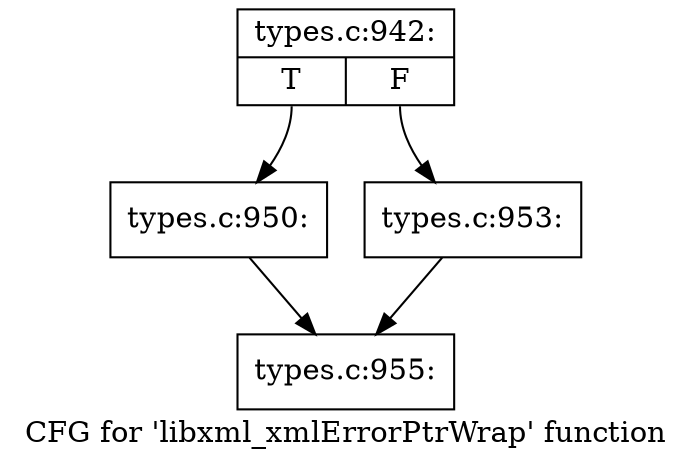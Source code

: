 digraph "CFG for 'libxml_xmlErrorPtrWrap' function" {
	label="CFG for 'libxml_xmlErrorPtrWrap' function";

	Node0x55aa7cfadf80 [shape=record,label="{types.c:942:|{<s0>T|<s1>F}}"];
	Node0x55aa7cfadf80:s0 -> Node0x55aa7cfae860;
	Node0x55aa7cfadf80:s1 -> Node0x55aa7cfae8b0;
	Node0x55aa7cfae860 [shape=record,label="{types.c:950:}"];
	Node0x55aa7cfae860 -> Node0x55aa7cfadfd0;
	Node0x55aa7cfae8b0 [shape=record,label="{types.c:953:}"];
	Node0x55aa7cfae8b0 -> Node0x55aa7cfadfd0;
	Node0x55aa7cfadfd0 [shape=record,label="{types.c:955:}"];
}
